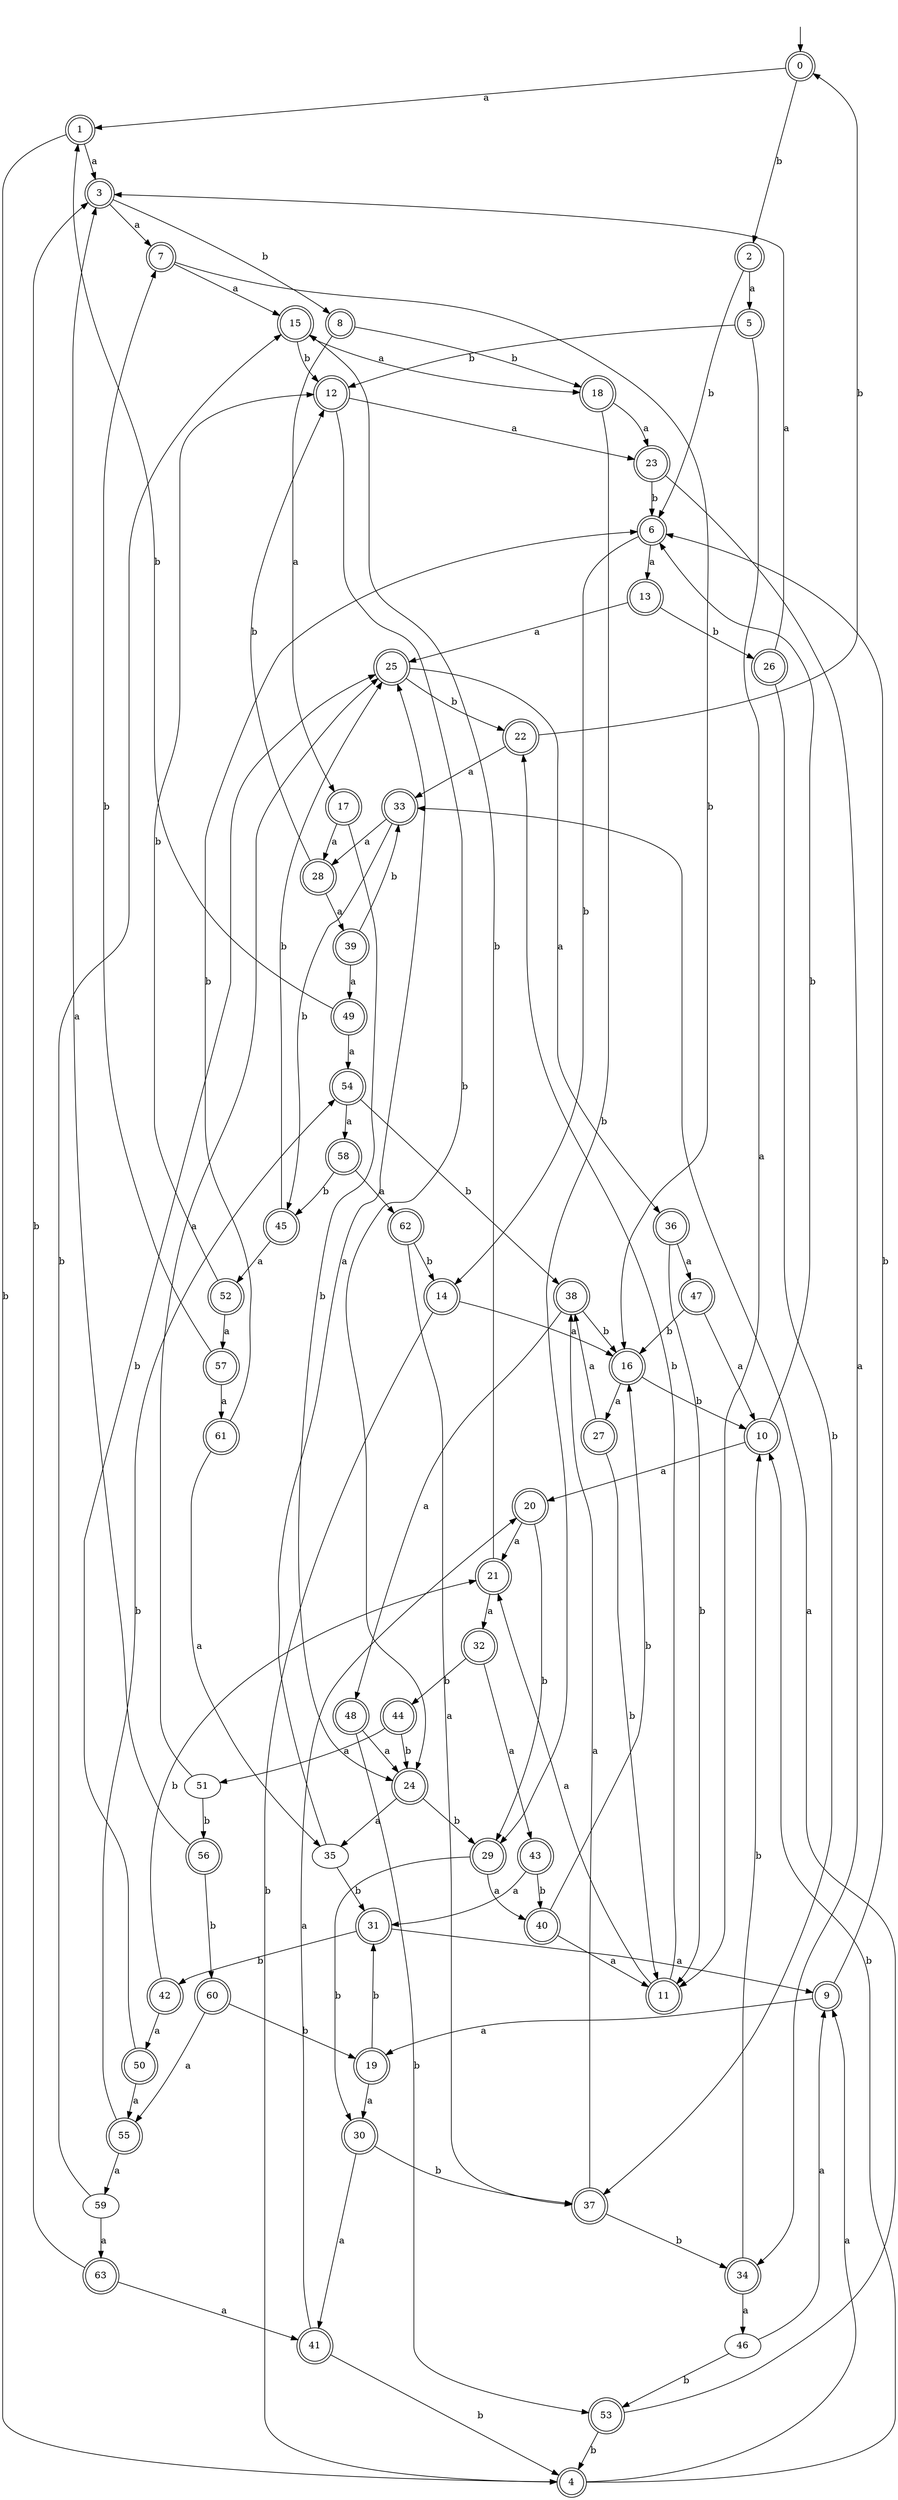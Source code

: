 digraph RandomDFA {
  __start0 [label="", shape=none];
  __start0 -> 0 [label=""];
  0 [shape=circle] [shape=doublecircle]
  0 -> 1 [label="a"]
  0 -> 2 [label="b"]
  1 [shape=doublecircle]
  1 -> 3 [label="a"]
  1 -> 4 [label="b"]
  2 [shape=doublecircle]
  2 -> 5 [label="a"]
  2 -> 6 [label="b"]
  3 [shape=doublecircle]
  3 -> 7 [label="a"]
  3 -> 8 [label="b"]
  4 [shape=doublecircle]
  4 -> 9 [label="a"]
  4 -> 10 [label="b"]
  5 [shape=doublecircle]
  5 -> 11 [label="a"]
  5 -> 12 [label="b"]
  6 [shape=doublecircle]
  6 -> 13 [label="a"]
  6 -> 14 [label="b"]
  7 [shape=doublecircle]
  7 -> 15 [label="a"]
  7 -> 16 [label="b"]
  8 [shape=doublecircle]
  8 -> 17 [label="a"]
  8 -> 18 [label="b"]
  9 [shape=doublecircle]
  9 -> 19 [label="a"]
  9 -> 6 [label="b"]
  10 [shape=doublecircle]
  10 -> 20 [label="a"]
  10 -> 6 [label="b"]
  11 [shape=doublecircle]
  11 -> 21 [label="a"]
  11 -> 22 [label="b"]
  12 [shape=doublecircle]
  12 -> 23 [label="a"]
  12 -> 24 [label="b"]
  13 [shape=doublecircle]
  13 -> 25 [label="a"]
  13 -> 26 [label="b"]
  14 [shape=doublecircle]
  14 -> 16 [label="a"]
  14 -> 4 [label="b"]
  15 [shape=doublecircle]
  15 -> 18 [label="a"]
  15 -> 12 [label="b"]
  16 [shape=doublecircle]
  16 -> 27 [label="a"]
  16 -> 10 [label="b"]
  17 [shape=doublecircle]
  17 -> 28 [label="a"]
  17 -> 24 [label="b"]
  18 [shape=doublecircle]
  18 -> 23 [label="a"]
  18 -> 29 [label="b"]
  19 [shape=doublecircle]
  19 -> 30 [label="a"]
  19 -> 31 [label="b"]
  20 [shape=doublecircle]
  20 -> 21 [label="a"]
  20 -> 29 [label="b"]
  21 [shape=doublecircle]
  21 -> 32 [label="a"]
  21 -> 15 [label="b"]
  22 [shape=doublecircle]
  22 -> 33 [label="a"]
  22 -> 0 [label="b"]
  23 [shape=doublecircle]
  23 -> 34 [label="a"]
  23 -> 6 [label="b"]
  24 [shape=doublecircle]
  24 -> 35 [label="a"]
  24 -> 29 [label="b"]
  25 [shape=doublecircle]
  25 -> 36 [label="a"]
  25 -> 22 [label="b"]
  26 [shape=doublecircle]
  26 -> 3 [label="a"]
  26 -> 37 [label="b"]
  27 [shape=doublecircle]
  27 -> 38 [label="a"]
  27 -> 11 [label="b"]
  28 [shape=doublecircle]
  28 -> 39 [label="a"]
  28 -> 12 [label="b"]
  29 [shape=doublecircle]
  29 -> 40 [label="a"]
  29 -> 30 [label="b"]
  30 [shape=doublecircle]
  30 -> 41 [label="a"]
  30 -> 37 [label="b"]
  31 [shape=doublecircle]
  31 -> 9 [label="a"]
  31 -> 42 [label="b"]
  32 [shape=doublecircle]
  32 -> 43 [label="a"]
  32 -> 44 [label="b"]
  33 [shape=doublecircle]
  33 -> 28 [label="a"]
  33 -> 45 [label="b"]
  34 [shape=doublecircle]
  34 -> 46 [label="a"]
  34 -> 10 [label="b"]
  35
  35 -> 25 [label="a"]
  35 -> 31 [label="b"]
  36 [shape=doublecircle]
  36 -> 47 [label="a"]
  36 -> 11 [label="b"]
  37 [shape=doublecircle]
  37 -> 38 [label="a"]
  37 -> 34 [label="b"]
  38 [shape=doublecircle]
  38 -> 48 [label="a"]
  38 -> 16 [label="b"]
  39 [shape=doublecircle]
  39 -> 49 [label="a"]
  39 -> 33 [label="b"]
  40 [shape=doublecircle]
  40 -> 11 [label="a"]
  40 -> 16 [label="b"]
  41 [shape=doublecircle]
  41 -> 20 [label="a"]
  41 -> 4 [label="b"]
  42 [shape=doublecircle]
  42 -> 50 [label="a"]
  42 -> 21 [label="b"]
  43 [shape=doublecircle]
  43 -> 31 [label="a"]
  43 -> 40 [label="b"]
  44 [shape=doublecircle]
  44 -> 51 [label="a"]
  44 -> 24 [label="b"]
  45 [shape=doublecircle]
  45 -> 52 [label="a"]
  45 -> 25 [label="b"]
  46
  46 -> 9 [label="a"]
  46 -> 53 [label="b"]
  47 [shape=doublecircle]
  47 -> 10 [label="a"]
  47 -> 16 [label="b"]
  48 [shape=doublecircle]
  48 -> 24 [label="a"]
  48 -> 53 [label="b"]
  49 [shape=doublecircle]
  49 -> 54 [label="a"]
  49 -> 1 [label="b"]
  50 [shape=doublecircle]
  50 -> 55 [label="a"]
  50 -> 25 [label="b"]
  51
  51 -> 25 [label="a"]
  51 -> 56 [label="b"]
  52 [shape=doublecircle]
  52 -> 57 [label="a"]
  52 -> 12 [label="b"]
  53 [shape=doublecircle]
  53 -> 33 [label="a"]
  53 -> 4 [label="b"]
  54 [shape=doublecircle]
  54 -> 58 [label="a"]
  54 -> 38 [label="b"]
  55 [shape=doublecircle]
  55 -> 59 [label="a"]
  55 -> 54 [label="b"]
  56 [shape=doublecircle]
  56 -> 3 [label="a"]
  56 -> 60 [label="b"]
  57 [shape=doublecircle]
  57 -> 61 [label="a"]
  57 -> 7 [label="b"]
  58 [shape=doublecircle]
  58 -> 62 [label="a"]
  58 -> 45 [label="b"]
  59
  59 -> 63 [label="a"]
  59 -> 15 [label="b"]
  60 [shape=doublecircle]
  60 -> 55 [label="a"]
  60 -> 19 [label="b"]
  61 [shape=doublecircle]
  61 -> 35 [label="a"]
  61 -> 6 [label="b"]
  62 [shape=doublecircle]
  62 -> 37 [label="a"]
  62 -> 14 [label="b"]
  63 [shape=doublecircle]
  63 -> 41 [label="a"]
  63 -> 3 [label="b"]
}
